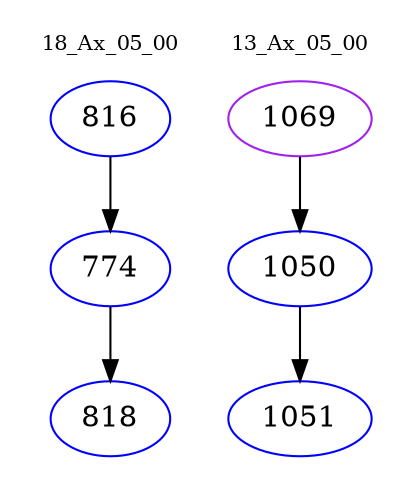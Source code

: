 digraph{
subgraph cluster_0 {
color = white
label = "18_Ax_05_00";
fontsize=10;
T0_816 [label="816", color="blue"]
T0_816 -> T0_774 [color="black"]
T0_774 [label="774", color="blue"]
T0_774 -> T0_818 [color="black"]
T0_818 [label="818", color="blue"]
}
subgraph cluster_1 {
color = white
label = "13_Ax_05_00";
fontsize=10;
T1_1069 [label="1069", color="purple"]
T1_1069 -> T1_1050 [color="black"]
T1_1050 [label="1050", color="blue"]
T1_1050 -> T1_1051 [color="black"]
T1_1051 [label="1051", color="blue"]
}
}
